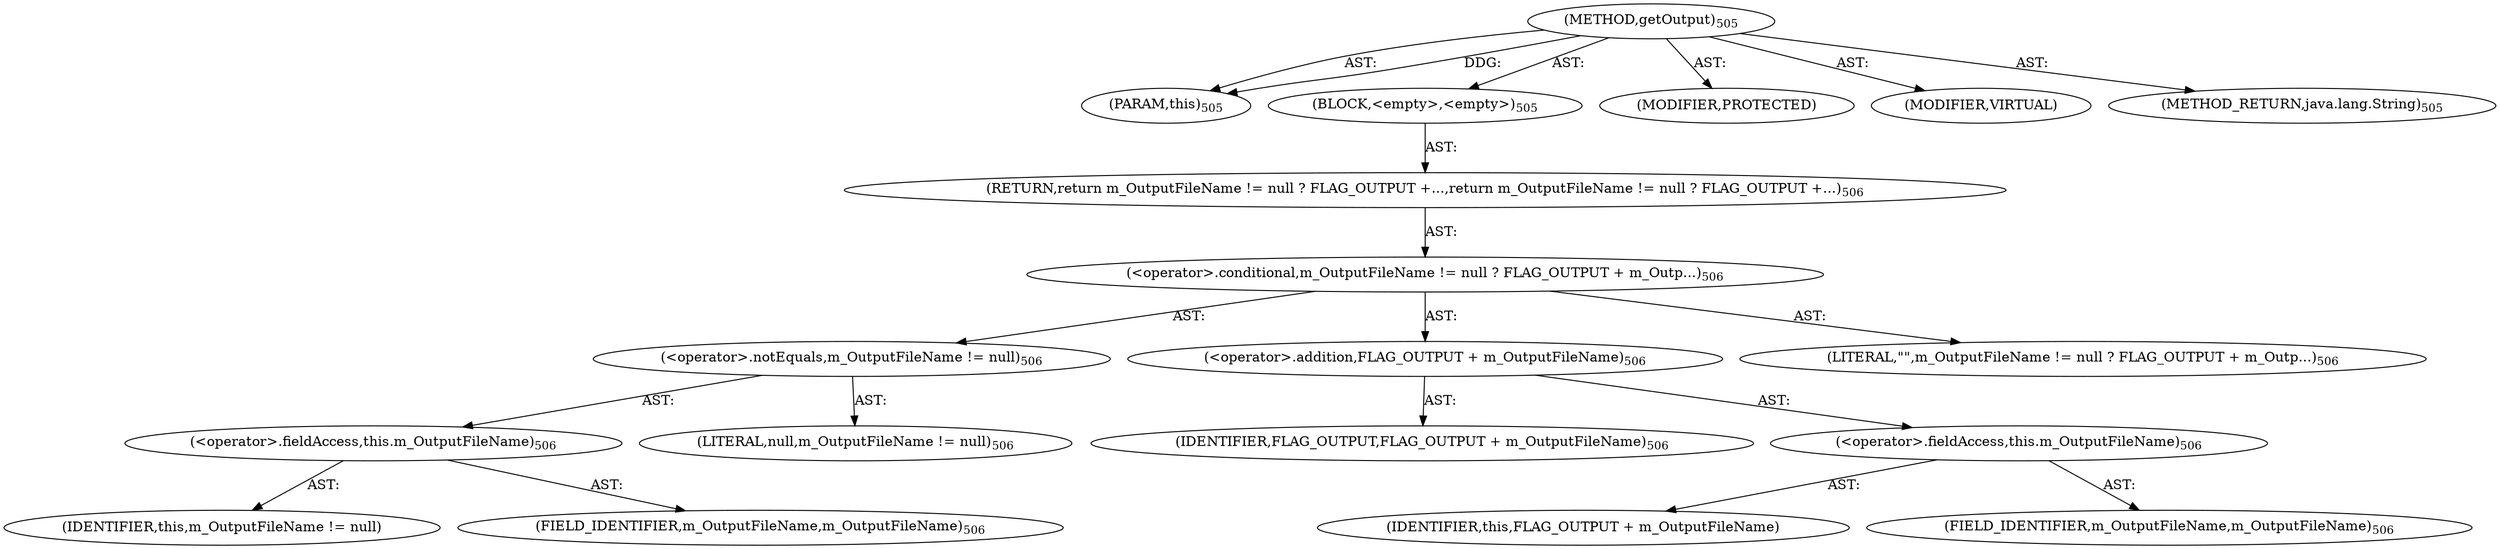 digraph "getOutput" {  
"111669149739" [label = <(METHOD,getOutput)<SUB>505</SUB>> ]
"115964117066" [label = <(PARAM,this)<SUB>505</SUB>> ]
"25769803846" [label = <(BLOCK,&lt;empty&gt;,&lt;empty&gt;)<SUB>505</SUB>> ]
"146028888088" [label = <(RETURN,return m_OutputFileName != null ? FLAG_OUTPUT +...,return m_OutputFileName != null ? FLAG_OUTPUT +...)<SUB>506</SUB>> ]
"30064771261" [label = <(&lt;operator&gt;.conditional,m_OutputFileName != null ? FLAG_OUTPUT + m_Outp...)<SUB>506</SUB>> ]
"30064771262" [label = <(&lt;operator&gt;.notEquals,m_OutputFileName != null)<SUB>506</SUB>> ]
"30064771263" [label = <(&lt;operator&gt;.fieldAccess,this.m_OutputFileName)<SUB>506</SUB>> ]
"68719476911" [label = <(IDENTIFIER,this,m_OutputFileName != null)> ]
"55834574912" [label = <(FIELD_IDENTIFIER,m_OutputFileName,m_OutputFileName)<SUB>506</SUB>> ]
"90194313255" [label = <(LITERAL,null,m_OutputFileName != null)<SUB>506</SUB>> ]
"30064771264" [label = <(&lt;operator&gt;.addition,FLAG_OUTPUT + m_OutputFileName)<SUB>506</SUB>> ]
"68719476912" [label = <(IDENTIFIER,FLAG_OUTPUT,FLAG_OUTPUT + m_OutputFileName)<SUB>506</SUB>> ]
"30064771265" [label = <(&lt;operator&gt;.fieldAccess,this.m_OutputFileName)<SUB>506</SUB>> ]
"68719476913" [label = <(IDENTIFIER,this,FLAG_OUTPUT + m_OutputFileName)> ]
"55834574913" [label = <(FIELD_IDENTIFIER,m_OutputFileName,m_OutputFileName)<SUB>506</SUB>> ]
"90194313256" [label = <(LITERAL,&quot;&quot;,m_OutputFileName != null ? FLAG_OUTPUT + m_Outp...)<SUB>506</SUB>> ]
"133143986288" [label = <(MODIFIER,PROTECTED)> ]
"133143986289" [label = <(MODIFIER,VIRTUAL)> ]
"128849018923" [label = <(METHOD_RETURN,java.lang.String)<SUB>505</SUB>> ]
  "111669149739" -> "115964117066"  [ label = "AST: "] 
  "111669149739" -> "25769803846"  [ label = "AST: "] 
  "111669149739" -> "133143986288"  [ label = "AST: "] 
  "111669149739" -> "133143986289"  [ label = "AST: "] 
  "111669149739" -> "128849018923"  [ label = "AST: "] 
  "25769803846" -> "146028888088"  [ label = "AST: "] 
  "146028888088" -> "30064771261"  [ label = "AST: "] 
  "30064771261" -> "30064771262"  [ label = "AST: "] 
  "30064771261" -> "30064771264"  [ label = "AST: "] 
  "30064771261" -> "90194313256"  [ label = "AST: "] 
  "30064771262" -> "30064771263"  [ label = "AST: "] 
  "30064771262" -> "90194313255"  [ label = "AST: "] 
  "30064771263" -> "68719476911"  [ label = "AST: "] 
  "30064771263" -> "55834574912"  [ label = "AST: "] 
  "30064771264" -> "68719476912"  [ label = "AST: "] 
  "30064771264" -> "30064771265"  [ label = "AST: "] 
  "30064771265" -> "68719476913"  [ label = "AST: "] 
  "30064771265" -> "55834574913"  [ label = "AST: "] 
  "111669149739" -> "115964117066"  [ label = "DDG: "] 
}
